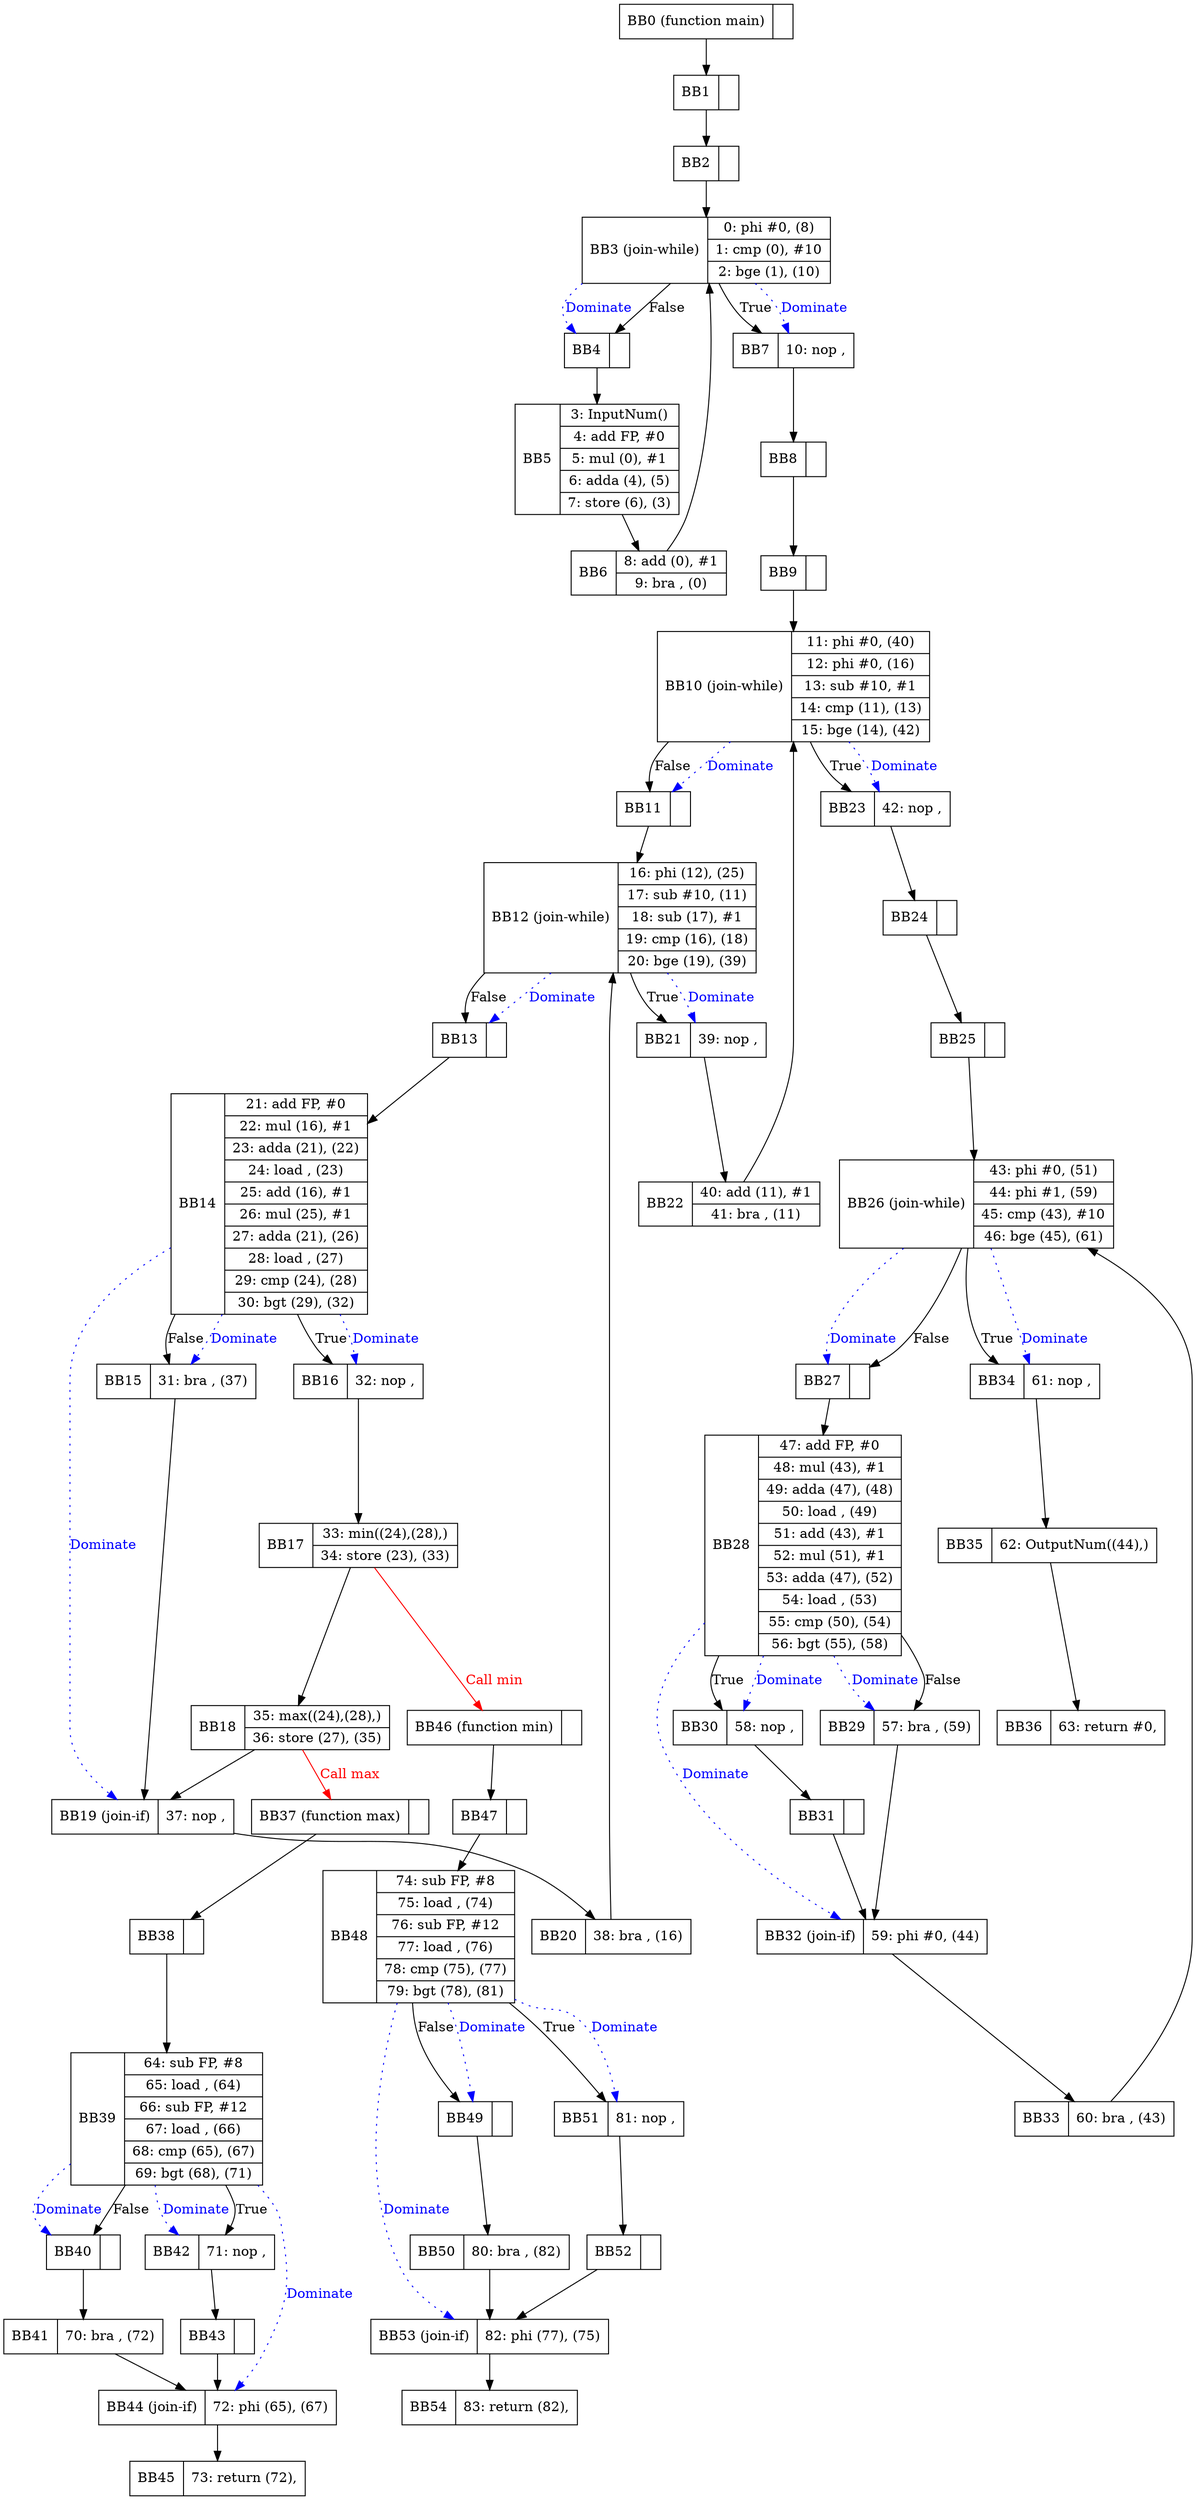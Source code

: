 digraph {
	node [shape=record]
	"BB0 (function main)" [label="<b>BB0 (function main)| {}"]
	BB1 [label="<b>BB1| {}"]
	BB2 [label="<b>BB2| {}"]
	"BB3 (join-while)" [label="<b>BB3 (join-while)| {0: phi #0, (8)|1: cmp (0), #10|2: bge (1), (10)}"]
	BB4 [label="<b>BB4| {}"]
	BB5 [label="<b>BB5| {3: InputNum()|4: add FP, #0|5: mul (0), #1|6: adda (4), (5)|7: store (6), (3)}"]
	BB6 [label="<b>BB6| {8: add (0), #1|9: bra , (0)}"]
	BB7 [label="<b>BB7| {10: nop , }"]
	BB8 [label="<b>BB8| {}"]
	BB9 [label="<b>BB9| {}"]
	"BB10 (join-while)" [label="<b>BB10 (join-while)| {11: phi #0, (40)|12: phi #0, (16)|13: sub #10, #1|14: cmp (11), (13)|15: bge (14), (42)}"]
	BB11 [label="<b>BB11| {}"]
	"BB12 (join-while)" [label="<b>BB12 (join-while)| {16: phi (12), (25)|17: sub #10, (11)|18: sub (17), #1|19: cmp (16), (18)|20: bge (19), (39)}"]
	BB13 [label="<b>BB13| {}"]
	BB14 [label="<b>BB14| {21: add FP, #0|22: mul (16), #1|23: adda (21), (22)|24: load , (23)|25: add (16), #1|26: mul (25), #1|27: adda (21), (26)|28: load , (27)|29: cmp (24), (28)|30: bgt (29), (32)}"]
	BB15 [label="<b>BB15| {31: bra , (37)}"]
	BB16 [label="<b>BB16| {32: nop , }"]
	BB17 [label="<b>BB17| {33: min((24),(28),)|34: store (23), (33)}"]
	BB18 [label="<b>BB18| {35: max((24),(28),)|36: store (27), (35)}"]
	"BB19 (join-if)" [label="<b>BB19 (join-if)| {37: nop , }"]
	BB20 [label="<b>BB20| {38: bra , (16)}"]
	BB21 [label="<b>BB21| {39: nop , }"]
	BB22 [label="<b>BB22| {40: add (11), #1|41: bra , (11)}"]
	BB23 [label="<b>BB23| {42: nop , }"]
	BB24 [label="<b>BB24| {}"]
	BB25 [label="<b>BB25| {}"]
	"BB26 (join-while)" [label="<b>BB26 (join-while)| {43: phi #0, (51)|44: phi #1, (59)|45: cmp (43), #10|46: bge (45), (61)}"]
	BB27 [label="<b>BB27| {}"]
	BB28 [label="<b>BB28| {47: add FP, #0|48: mul (43), #1|49: adda (47), (48)|50: load , (49)|51: add (43), #1|52: mul (51), #1|53: adda (47), (52)|54: load , (53)|55: cmp (50), (54)|56: bgt (55), (58)}"]
	BB29 [label="<b>BB29| {57: bra , (59)}"]
	BB30 [label="<b>BB30| {58: nop , }"]
	BB31 [label="<b>BB31| {}"]
	"BB32 (join-if)" [label="<b>BB32 (join-if)| {59: phi #0, (44)}"]
	BB33 [label="<b>BB33| {60: bra , (43)}"]
	BB34 [label="<b>BB34| {61: nop , }"]
	BB35 [label="<b>BB35| {62: OutputNum((44),)}"]
	BB36 [label="<b>BB36| {63: return #0, }"]
	"BB37 (function max)" [label="<b>BB37 (function max)| {}"]
	BB38 [label="<b>BB38| {}"]
	BB39 [label="<b>BB39| {64: sub FP, #8|65: load , (64)|66: sub FP, #12|67: load , (66)|68: cmp (65), (67)|69: bgt (68), (71)}"]
	BB40 [label="<b>BB40| {}"]
	BB41 [label="<b>BB41| {70: bra , (72)}"]
	BB42 [label="<b>BB42| {71: nop , }"]
	BB43 [label="<b>BB43| {}"]
	"BB44 (join-if)" [label="<b>BB44 (join-if)| {72: phi (65), (67)}"]
	BB45 [label="<b>BB45| {73: return (72), }"]
	"BB46 (function min)" [label="<b>BB46 (function min)| {}"]
	BB47 [label="<b>BB47| {}"]
	BB48 [label="<b>BB48| {74: sub FP, #8|75: load , (74)|76: sub FP, #12|77: load , (76)|78: cmp (75), (77)|79: bgt (78), (81)}"]
	BB49 [label="<b>BB49| {}"]
	BB50 [label="<b>BB50| {80: bra , (82)}"]
	BB51 [label="<b>BB51| {81: nop , }"]
	BB52 [label="<b>BB52| {}"]
	"BB53 (join-if)" [label="<b>BB53 (join-if)| {82: phi (77), (75)}"]
	BB54 [label="<b>BB54| {83: return (82), }"]
	"BB0 (function main)" -> BB1
	BB1 -> BB2
	BB2 -> "BB3 (join-while)"
	"BB3 (join-while)" -> BB4 [label=False]
	"BB3 (join-while)" -> BB7 [label=True]
	"BB3 (join-while)" -> BB4 [label=Dominate color=blue fontcolor=blue style=dotted]
	"BB3 (join-while)" -> BB7 [label=Dominate color=blue fontcolor=blue style=dotted]
	BB4 -> BB5
	BB5 -> BB6
	BB6 -> "BB3 (join-while)"
	BB7 -> BB8
	BB8 -> BB9
	BB9 -> "BB10 (join-while)"
	"BB10 (join-while)" -> BB11 [label=False]
	"BB10 (join-while)" -> BB23 [label=True]
	"BB10 (join-while)" -> BB11 [label=Dominate color=blue fontcolor=blue style=dotted]
	"BB10 (join-while)" -> BB23 [label=Dominate color=blue fontcolor=blue style=dotted]
	BB11 -> "BB12 (join-while)"
	"BB12 (join-while)" -> BB13 [label=False]
	"BB12 (join-while)" -> BB21 [label=True]
	"BB12 (join-while)" -> BB13 [label=Dominate color=blue fontcolor=blue style=dotted]
	"BB12 (join-while)" -> BB21 [label=Dominate color=blue fontcolor=blue style=dotted]
	BB13 -> BB14
	BB14 -> BB15 [label=False]
	BB14 -> BB16 [label=True]
	BB14 -> BB16 [label=Dominate color=blue fontcolor=blue style=dotted]
	BB14 -> BB15 [label=Dominate color=blue fontcolor=blue style=dotted]
	BB14 -> "BB19 (join-if)" [label=Dominate color=blue fontcolor=blue style=dotted]
	BB15 -> "BB19 (join-if)"
	BB16 -> BB17
	BB17 -> BB18
	BB18 -> "BB19 (join-if)"
	"BB19 (join-if)" -> BB20
	BB20 -> "BB12 (join-while)"
	BB21 -> BB22
	BB22 -> "BB10 (join-while)"
	BB23 -> BB24
	BB24 -> BB25
	BB25 -> "BB26 (join-while)"
	"BB26 (join-while)" -> BB27 [label=False]
	"BB26 (join-while)" -> BB34 [label=True]
	"BB26 (join-while)" -> BB27 [label=Dominate color=blue fontcolor=blue style=dotted]
	"BB26 (join-while)" -> BB34 [label=Dominate color=blue fontcolor=blue style=dotted]
	BB27 -> BB28
	BB28 -> BB29 [label=False]
	BB28 -> BB30 [label=True]
	BB28 -> BB30 [label=Dominate color=blue fontcolor=blue style=dotted]
	BB28 -> BB29 [label=Dominate color=blue fontcolor=blue style=dotted]
	BB28 -> "BB32 (join-if)" [label=Dominate color=blue fontcolor=blue style=dotted]
	BB29 -> "BB32 (join-if)"
	BB30 -> BB31
	BB31 -> "BB32 (join-if)"
	"BB32 (join-if)" -> BB33
	BB33 -> "BB26 (join-while)"
	BB34 -> BB35
	BB35 -> BB36
	"BB37 (function max)" -> BB38
	BB38 -> BB39
	BB39 -> BB40 [label=False]
	BB39 -> BB42 [label=True]
	BB39 -> BB42 [label=Dominate color=blue fontcolor=blue style=dotted]
	BB39 -> BB40 [label=Dominate color=blue fontcolor=blue style=dotted]
	BB39 -> "BB44 (join-if)" [label=Dominate color=blue fontcolor=blue style=dotted]
	BB40 -> BB41
	BB41 -> "BB44 (join-if)"
	BB42 -> BB43
	BB43 -> "BB44 (join-if)"
	"BB44 (join-if)" -> BB45
	"BB46 (function min)" -> BB47
	BB47 -> BB48
	BB48 -> BB49 [label=False]
	BB48 -> BB51 [label=True]
	BB48 -> BB51 [label=Dominate color=blue fontcolor=blue style=dotted]
	BB48 -> BB49 [label=Dominate color=blue fontcolor=blue style=dotted]
	BB48 -> "BB53 (join-if)" [label=Dominate color=blue fontcolor=blue style=dotted]
	BB49 -> BB50
	BB50 -> "BB53 (join-if)"
	BB51 -> BB52
	BB52 -> "BB53 (join-if)"
	"BB53 (join-if)" -> BB54
	BB17 -> "BB46 (function min)" [label="Call min" color=red fontcolor=red]
	BB18 -> "BB37 (function max)" [label="Call max" color=red fontcolor=red]
}

